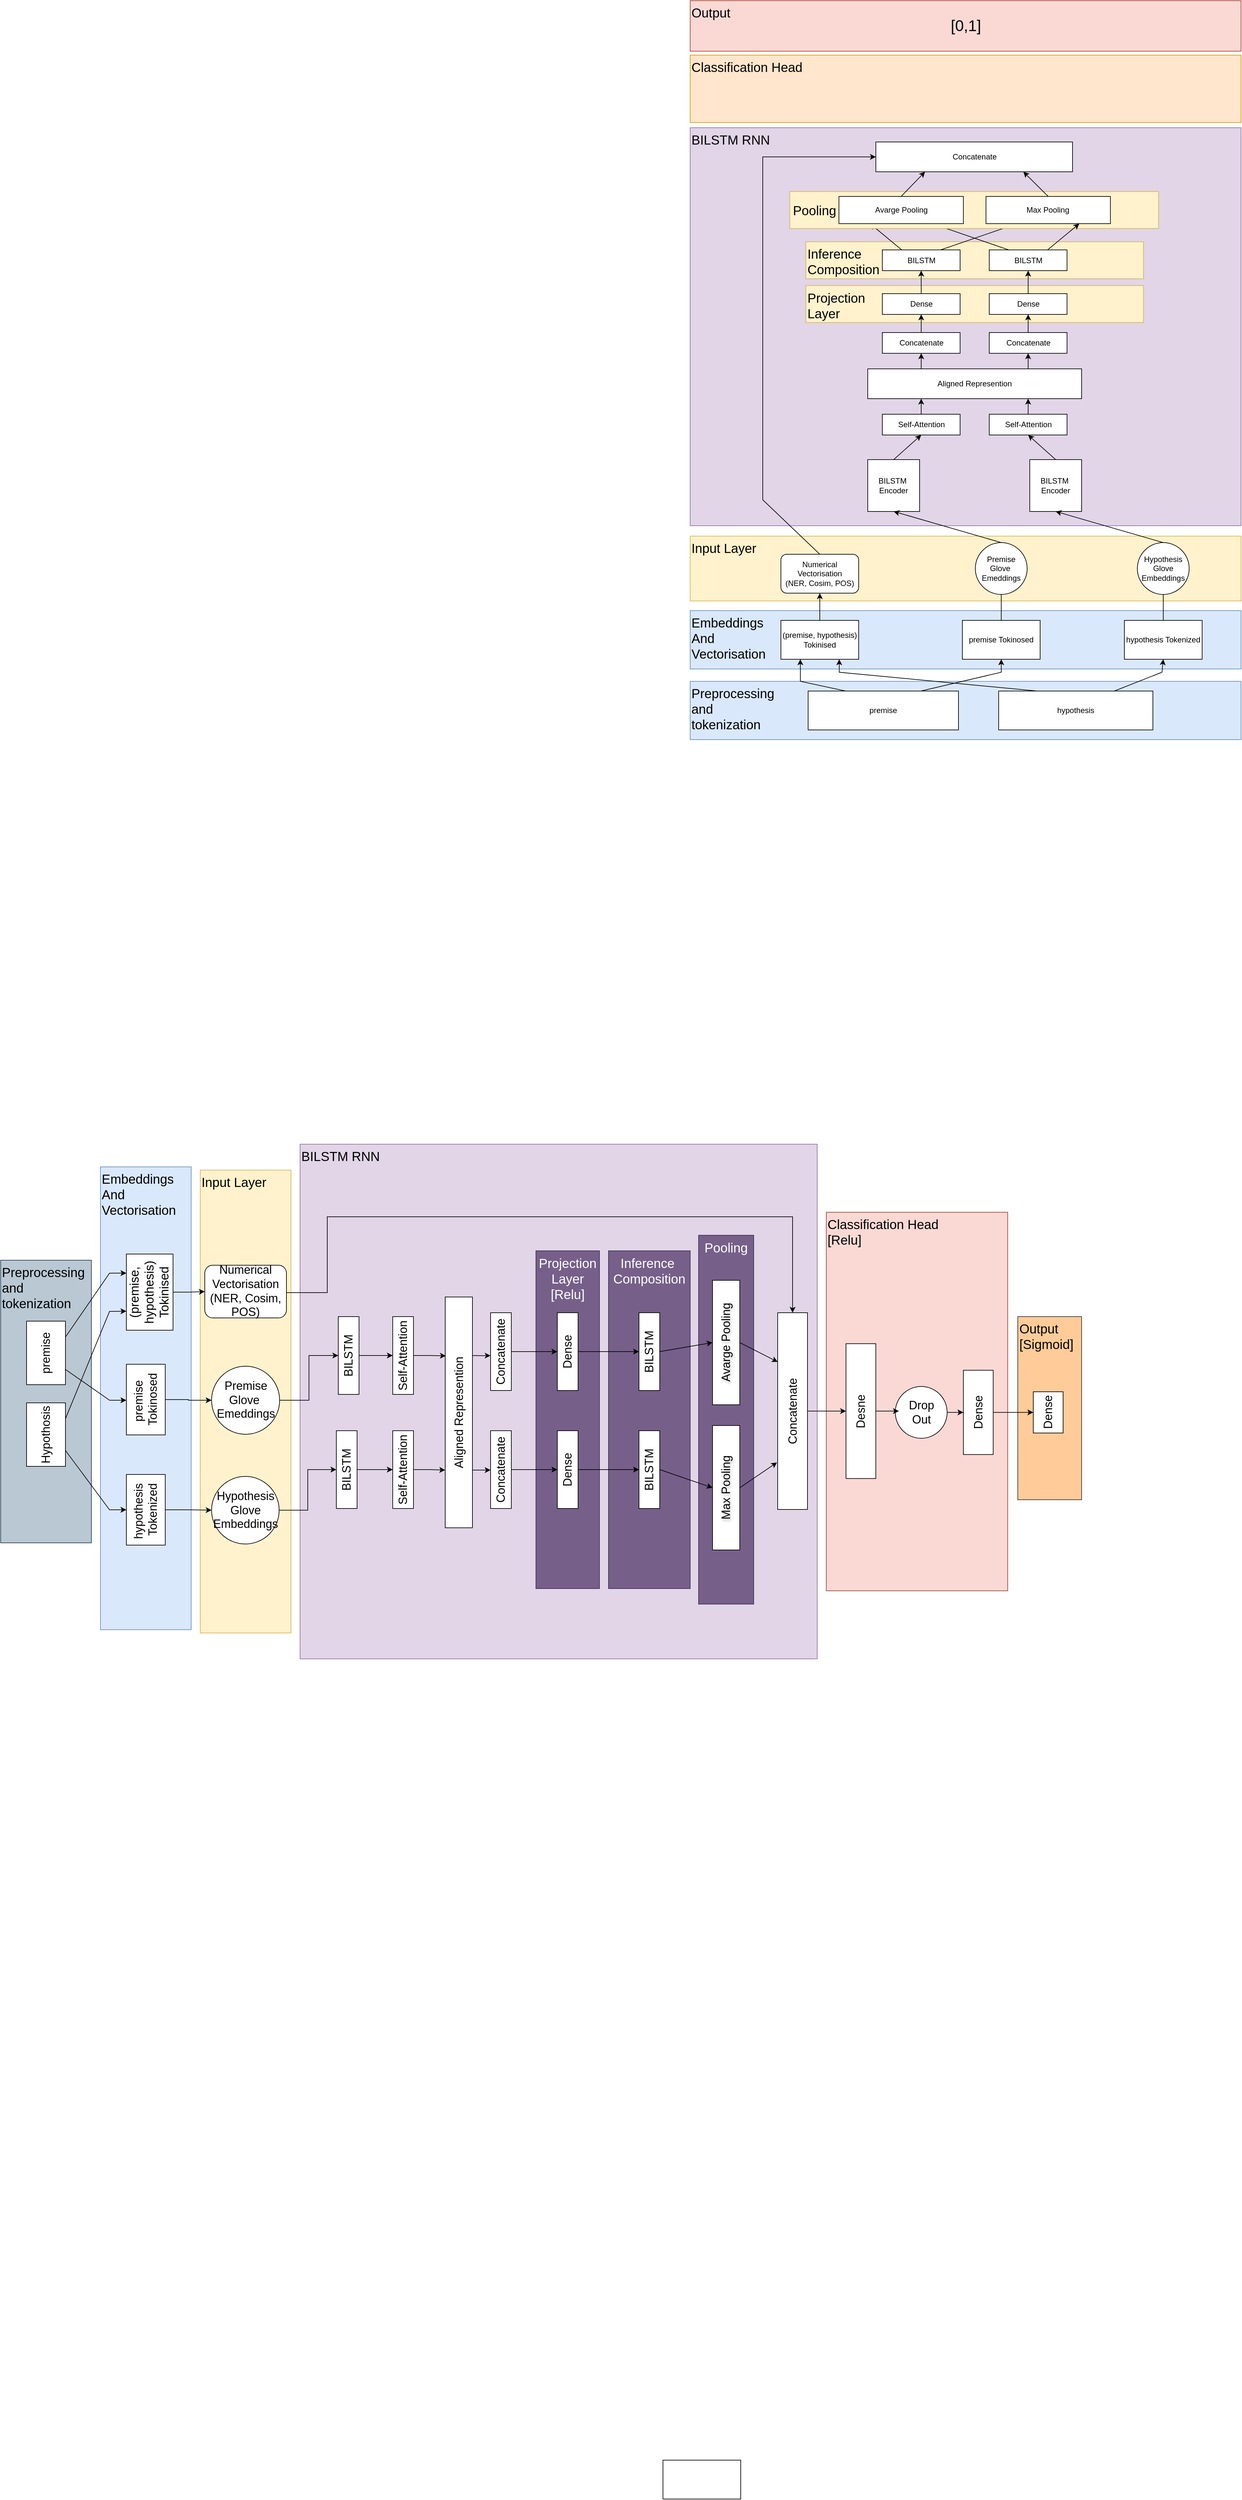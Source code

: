 <mxfile version="26.2.9">
  <diagram id="C5RBs43oDa-KdzZeNtuy" name="Page-1">
    <mxGraphModel dx="3406" dy="2876" grid="1" gridSize="14" guides="1" tooltips="1" connect="1" arrows="1" fold="1" page="1" pageScale="1" pageWidth="2339" pageHeight="3300" math="0" shadow="0" adaptiveColors="auto">
      <root>
        <mxCell id="WIyWlLk6GJQsqaUBKTNV-0" />
        <mxCell id="WIyWlLk6GJQsqaUBKTNV-1" parent="WIyWlLk6GJQsqaUBKTNV-0" />
        <mxCell id="XgfCKwN_KVts_UlWrQIR-91" value="Embeddings&lt;div&gt;And&lt;/div&gt;&lt;div&gt;Vectorisation&lt;/div&gt;" style="rounded=0;whiteSpace=wrap;html=1;align=left;fillColor=#dae8fc;strokeColor=#6c8ebf;labelBackgroundColor=none;verticalAlign=top;fontSize=20;direction=south;" vertex="1" parent="WIyWlLk6GJQsqaUBKTNV-1">
          <mxGeometry x="-1092" y="2135" width="140" height="714" as="geometry" />
        </mxCell>
        <mxCell id="XgfCKwN_KVts_UlWrQIR-93" value="Preprocessing&amp;nbsp;&lt;div&gt;and&amp;nbsp;&lt;/div&gt;&lt;div&gt;tokenization&lt;/div&gt;" style="rounded=0;whiteSpace=wrap;html=1;align=left;fillColor=#bac8d3;strokeColor=#23445d;labelBackgroundColor=none;verticalAlign=top;fontSize=20;direction=south;" vertex="1" parent="WIyWlLk6GJQsqaUBKTNV-1">
          <mxGeometry x="-1246" y="2279" width="140" height="436" as="geometry" />
        </mxCell>
        <mxCell id="XgfCKwN_KVts_UlWrQIR-90" value="BILSTM RNN" style="rounded=0;whiteSpace=wrap;html=1;align=left;fillColor=#e1d5e7;strokeColor=#9673a6;labelBackgroundColor=none;verticalAlign=top;fontSize=20;direction=south;" vertex="1" parent="WIyWlLk6GJQsqaUBKTNV-1">
          <mxGeometry x="-784" y="2100" width="798" height="794" as="geometry" />
        </mxCell>
        <mxCell id="XgfCKwN_KVts_UlWrQIR-128" value="Projection&lt;div&gt;Layer&lt;/div&gt;&lt;div&gt;[Relu]&lt;/div&gt;" style="rounded=0;whiteSpace=wrap;html=1;align=center;fillColor=#76608a;strokeColor=#432D57;labelBackgroundColor=none;verticalAlign=top;fontSize=20;direction=south;fontColor=#ffffff;" vertex="1" parent="WIyWlLk6GJQsqaUBKTNV-1">
          <mxGeometry x="-420" y="2264.5" width="98" height="521" as="geometry" />
        </mxCell>
        <mxCell id="XgfCKwN_KVts_UlWrQIR-92" value="&lt;span&gt;Input Layer&lt;/span&gt;" style="rounded=0;whiteSpace=wrap;html=1;align=left;fillColor=#fff2cc;strokeColor=#d6b656;labelBackgroundColor=none;verticalAlign=top;fontSize=20;direction=south;" vertex="1" parent="WIyWlLk6GJQsqaUBKTNV-1">
          <mxGeometry x="-938" y="2140" width="140" height="714" as="geometry" />
        </mxCell>
        <mxCell id="XgfCKwN_KVts_UlWrQIR-12" value="BILSTM RNN" style="rounded=0;whiteSpace=wrap;html=1;align=left;fillColor=#e1d5e7;strokeColor=#9673a6;labelBackgroundColor=none;verticalAlign=top;fontSize=20;" vertex="1" parent="WIyWlLk6GJQsqaUBKTNV-1">
          <mxGeometry x="-182" y="532" width="850" height="614" as="geometry" />
        </mxCell>
        <mxCell id="XgfCKwN_KVts_UlWrQIR-63" value="Projection&lt;div&gt;Layer&lt;/div&gt;" style="rounded=0;whiteSpace=wrap;html=1;align=left;fillColor=light-dark(#FFF2CC,#724FFF);strokeColor=#d6b656;labelBackgroundColor=none;verticalAlign=top;fontSize=20;" vertex="1" parent="WIyWlLk6GJQsqaUBKTNV-1">
          <mxGeometry x="-3.5" y="775.5" width="521" height="57" as="geometry" />
        </mxCell>
        <mxCell id="XgfCKwN_KVts_UlWrQIR-1" value="Embeddings&lt;div&gt;And&lt;/div&gt;&lt;div&gt;Vectorisation&lt;/div&gt;" style="rounded=0;whiteSpace=wrap;html=1;align=left;fillColor=#dae8fc;strokeColor=#6c8ebf;labelBackgroundColor=none;verticalAlign=top;fontSize=20;" vertex="1" parent="WIyWlLk6GJQsqaUBKTNV-1">
          <mxGeometry x="-182" y="1277" width="850" height="90" as="geometry" />
        </mxCell>
        <mxCell id="XgfCKwN_KVts_UlWrQIR-2" value="&lt;span&gt;Input Layer&lt;/span&gt;" style="rounded=0;whiteSpace=wrap;html=1;align=left;fillColor=#fff2cc;strokeColor=#d6b656;labelBackgroundColor=none;verticalAlign=top;fontSize=20;" vertex="1" parent="WIyWlLk6GJQsqaUBKTNV-1">
          <mxGeometry x="-182" y="1162" width="850" height="100" as="geometry" />
        </mxCell>
        <mxCell id="XgfCKwN_KVts_UlWrQIR-3" style="edgeStyle=orthogonalEdgeStyle;rounded=0;orthogonalLoop=1;jettySize=auto;html=1;exitX=0.5;exitY=0;exitDx=0;exitDy=0;entryX=0.5;entryY=1;entryDx=0;entryDy=0;" edge="1" parent="WIyWlLk6GJQsqaUBKTNV-1" source="XgfCKwN_KVts_UlWrQIR-4" target="XgfCKwN_KVts_UlWrQIR-9">
          <mxGeometry relative="1" as="geometry" />
        </mxCell>
        <mxCell id="XgfCKwN_KVts_UlWrQIR-4" value="(premise, hypothesis)&lt;div&gt;Tokinised&lt;/div&gt;" style="rounded=0;whiteSpace=wrap;html=1;" vertex="1" parent="WIyWlLk6GJQsqaUBKTNV-1">
          <mxGeometry x="-42" y="1292" width="120" height="60" as="geometry" />
        </mxCell>
        <mxCell id="XgfCKwN_KVts_UlWrQIR-5" style="edgeStyle=orthogonalEdgeStyle;rounded=0;orthogonalLoop=1;jettySize=auto;html=1;exitX=0.5;exitY=0;exitDx=0;exitDy=0;entryX=0.5;entryY=1;entryDx=0;entryDy=0;" edge="1" parent="WIyWlLk6GJQsqaUBKTNV-1" source="XgfCKwN_KVts_UlWrQIR-6">
          <mxGeometry relative="1" as="geometry">
            <mxPoint x="298" y="1242" as="targetPoint" />
          </mxGeometry>
        </mxCell>
        <mxCell id="XgfCKwN_KVts_UlWrQIR-6" value="premise Tokinosed" style="rounded=0;whiteSpace=wrap;html=1;" vertex="1" parent="WIyWlLk6GJQsqaUBKTNV-1">
          <mxGeometry x="238" y="1292" width="120" height="60" as="geometry" />
        </mxCell>
        <mxCell id="XgfCKwN_KVts_UlWrQIR-7" style="edgeStyle=orthogonalEdgeStyle;rounded=0;orthogonalLoop=1;jettySize=auto;html=1;exitX=0.5;exitY=0;exitDx=0;exitDy=0;entryX=0.5;entryY=1;entryDx=0;entryDy=0;" edge="1" parent="WIyWlLk6GJQsqaUBKTNV-1" source="XgfCKwN_KVts_UlWrQIR-8">
          <mxGeometry relative="1" as="geometry">
            <mxPoint x="548" y="1242" as="targetPoint" />
          </mxGeometry>
        </mxCell>
        <mxCell id="XgfCKwN_KVts_UlWrQIR-8" value="hypothesis Tokenized" style="rounded=0;whiteSpace=wrap;html=1;" vertex="1" parent="WIyWlLk6GJQsqaUBKTNV-1">
          <mxGeometry x="488" y="1292" width="120" height="60" as="geometry" />
        </mxCell>
        <mxCell id="XgfCKwN_KVts_UlWrQIR-9" value="Numerical Vectorisation&lt;div&gt;(NER, Cosim, POS)&lt;/div&gt;" style="rounded=1;whiteSpace=wrap;html=1;" vertex="1" parent="WIyWlLk6GJQsqaUBKTNV-1">
          <mxGeometry x="-42" y="1190" width="120" height="60" as="geometry" />
        </mxCell>
        <mxCell id="XgfCKwN_KVts_UlWrQIR-16" value="Preprocessing&amp;nbsp;&lt;div&gt;and&amp;nbsp;&lt;/div&gt;&lt;div&gt;tokenization&lt;/div&gt;" style="rounded=0;whiteSpace=wrap;html=1;align=left;fillColor=#dae8fc;strokeColor=#6c8ebf;labelBackgroundColor=none;verticalAlign=top;fontSize=20;" vertex="1" parent="WIyWlLk6GJQsqaUBKTNV-1">
          <mxGeometry x="-182" y="1386" width="850" height="90" as="geometry" />
        </mxCell>
        <mxCell id="XgfCKwN_KVts_UlWrQIR-17" value="premise" style="rounded=0;whiteSpace=wrap;html=1;" vertex="1" parent="WIyWlLk6GJQsqaUBKTNV-1">
          <mxGeometry y="1401" width="232" height="60" as="geometry" />
        </mxCell>
        <mxCell id="XgfCKwN_KVts_UlWrQIR-18" value="hypothesis" style="rounded=0;whiteSpace=wrap;html=1;" vertex="1" parent="WIyWlLk6GJQsqaUBKTNV-1">
          <mxGeometry x="294" y="1401" width="238" height="60" as="geometry" />
        </mxCell>
        <mxCell id="XgfCKwN_KVts_UlWrQIR-20" value="" style="endArrow=classic;html=1;rounded=0;exitX=0.25;exitY=0;exitDx=0;exitDy=0;entryX=0.25;entryY=1;entryDx=0;entryDy=0;" edge="1" parent="WIyWlLk6GJQsqaUBKTNV-1" source="XgfCKwN_KVts_UlWrQIR-17" target="XgfCKwN_KVts_UlWrQIR-4">
          <mxGeometry width="50" height="50" relative="1" as="geometry">
            <mxPoint x="238" y="1282" as="sourcePoint" />
            <mxPoint x="288" y="1232" as="targetPoint" />
            <Array as="points">
              <mxPoint x="-12" y="1386" />
            </Array>
          </mxGeometry>
        </mxCell>
        <mxCell id="XgfCKwN_KVts_UlWrQIR-21" value="" style="endArrow=classic;html=1;rounded=0;exitX=0.25;exitY=0;exitDx=0;exitDy=0;entryX=0.75;entryY=1;entryDx=0;entryDy=0;" edge="1" parent="WIyWlLk6GJQsqaUBKTNV-1" source="XgfCKwN_KVts_UlWrQIR-18" target="XgfCKwN_KVts_UlWrQIR-4">
          <mxGeometry width="50" height="50" relative="1" as="geometry">
            <mxPoint x="238" y="1282" as="sourcePoint" />
            <mxPoint x="288" y="1232" as="targetPoint" />
            <Array as="points">
              <mxPoint x="48" y="1372" />
            </Array>
          </mxGeometry>
        </mxCell>
        <mxCell id="XgfCKwN_KVts_UlWrQIR-23" value="" style="endArrow=classic;html=1;rounded=0;exitX=0.75;exitY=0;exitDx=0;exitDy=0;entryX=0.5;entryY=1;entryDx=0;entryDy=0;" edge="1" parent="WIyWlLk6GJQsqaUBKTNV-1" source="XgfCKwN_KVts_UlWrQIR-18" target="XgfCKwN_KVts_UlWrQIR-8">
          <mxGeometry width="50" height="50" relative="1" as="geometry">
            <mxPoint x="238" y="1282" as="sourcePoint" />
            <mxPoint x="288" y="1232" as="targetPoint" />
            <Array as="points">
              <mxPoint x="546" y="1372" />
            </Array>
          </mxGeometry>
        </mxCell>
        <mxCell id="XgfCKwN_KVts_UlWrQIR-24" value="" style="endArrow=classic;html=1;rounded=0;exitX=0.75;exitY=0;exitDx=0;exitDy=0;entryX=0.5;entryY=1;entryDx=0;entryDy=0;" edge="1" parent="WIyWlLk6GJQsqaUBKTNV-1" source="XgfCKwN_KVts_UlWrQIR-17" target="XgfCKwN_KVts_UlWrQIR-6">
          <mxGeometry width="50" height="50" relative="1" as="geometry">
            <mxPoint x="196" y="1386" as="sourcePoint" />
            <mxPoint x="288" y="1232" as="targetPoint" />
            <Array as="points">
              <mxPoint x="298" y="1372" />
            </Array>
          </mxGeometry>
        </mxCell>
        <mxCell id="XgfCKwN_KVts_UlWrQIR-26" value="Premise&lt;div&gt;Glove&amp;nbsp; Emeddings&lt;/div&gt;" style="ellipse;whiteSpace=wrap;html=1;aspect=fixed;" vertex="1" parent="WIyWlLk6GJQsqaUBKTNV-1">
          <mxGeometry x="258" y="1172" width="80" height="80" as="geometry" />
        </mxCell>
        <mxCell id="XgfCKwN_KVts_UlWrQIR-27" value="&lt;div&gt;Hypothesis&lt;/div&gt;Glove Embeddings" style="ellipse;whiteSpace=wrap;html=1;aspect=fixed;" vertex="1" parent="WIyWlLk6GJQsqaUBKTNV-1">
          <mxGeometry x="508" y="1172" width="80" height="80" as="geometry" />
        </mxCell>
        <mxCell id="XgfCKwN_KVts_UlWrQIR-28" value="BILSTM&amp;nbsp;&lt;div&gt;Encoder&lt;/div&gt;" style="whiteSpace=wrap;html=1;aspect=fixed;" vertex="1" parent="WIyWlLk6GJQsqaUBKTNV-1">
          <mxGeometry x="92" y="1044" width="80" height="80" as="geometry" />
        </mxCell>
        <mxCell id="XgfCKwN_KVts_UlWrQIR-30" value="BILSTM&amp;nbsp;&lt;div&gt;Encoder&lt;/div&gt;" style="whiteSpace=wrap;html=1;aspect=fixed;" vertex="1" parent="WIyWlLk6GJQsqaUBKTNV-1">
          <mxGeometry x="342" y="1044" width="80" height="80" as="geometry" />
        </mxCell>
        <mxCell id="XgfCKwN_KVts_UlWrQIR-31" value="" style="endArrow=classic;html=1;rounded=0;exitX=0.5;exitY=0;exitDx=0;exitDy=0;entryX=0.5;entryY=1;entryDx=0;entryDy=0;" edge="1" parent="WIyWlLk6GJQsqaUBKTNV-1" source="XgfCKwN_KVts_UlWrQIR-26" target="XgfCKwN_KVts_UlWrQIR-28">
          <mxGeometry width="50" height="50" relative="1" as="geometry">
            <mxPoint x="210" y="1044" as="sourcePoint" />
            <mxPoint x="260" y="994" as="targetPoint" />
          </mxGeometry>
        </mxCell>
        <mxCell id="XgfCKwN_KVts_UlWrQIR-32" value="" style="endArrow=classic;html=1;rounded=0;exitX=0.5;exitY=0;exitDx=0;exitDy=0;entryX=0.5;entryY=1;entryDx=0;entryDy=0;" edge="1" parent="WIyWlLk6GJQsqaUBKTNV-1" source="XgfCKwN_KVts_UlWrQIR-27" target="XgfCKwN_KVts_UlWrQIR-30">
          <mxGeometry width="50" height="50" relative="1" as="geometry">
            <mxPoint x="312" y="1178" as="sourcePoint" />
            <mxPoint x="312" y="1130" as="targetPoint" />
          </mxGeometry>
        </mxCell>
        <mxCell id="XgfCKwN_KVts_UlWrQIR-36" value="" style="endArrow=classic;html=1;rounded=0;exitX=0.5;exitY=0;exitDx=0;exitDy=0;entryX=0.5;entryY=1;entryDx=0;entryDy=0;" edge="1" parent="WIyWlLk6GJQsqaUBKTNV-1" source="XgfCKwN_KVts_UlWrQIR-28" target="XgfCKwN_KVts_UlWrQIR-57">
          <mxGeometry width="50" height="50" relative="1" as="geometry">
            <mxPoint x="210" y="1044" as="sourcePoint" />
            <mxPoint x="350" y="994" as="targetPoint" />
          </mxGeometry>
        </mxCell>
        <mxCell id="XgfCKwN_KVts_UlWrQIR-37" value="" style="endArrow=classic;html=1;rounded=0;exitX=0.5;exitY=0;exitDx=0;exitDy=0;entryX=0.5;entryY=1;entryDx=0;entryDy=0;" edge="1" parent="WIyWlLk6GJQsqaUBKTNV-1" source="XgfCKwN_KVts_UlWrQIR-30" target="XgfCKwN_KVts_UlWrQIR-56">
          <mxGeometry width="50" height="50" relative="1" as="geometry">
            <mxPoint x="210" y="1044" as="sourcePoint" />
            <mxPoint x="505.5" y="998" as="targetPoint" />
          </mxGeometry>
        </mxCell>
        <mxCell id="XgfCKwN_KVts_UlWrQIR-45" value="" style="endArrow=classic;html=1;rounded=0;exitX=0.5;exitY=0;exitDx=0;exitDy=0;entryX=0.25;entryY=1;entryDx=0;entryDy=0;" edge="1" parent="WIyWlLk6GJQsqaUBKTNV-1" source="XgfCKwN_KVts_UlWrQIR-57" target="XgfCKwN_KVts_UlWrQIR-47">
          <mxGeometry width="50" height="50" relative="1" as="geometry">
            <mxPoint x="340.5" y="966" as="sourcePoint" />
            <mxPoint x="332" y="939.0" as="targetPoint" />
          </mxGeometry>
        </mxCell>
        <mxCell id="XgfCKwN_KVts_UlWrQIR-46" value="" style="endArrow=classic;html=1;rounded=0;exitX=0.5;exitY=0;exitDx=0;exitDy=0;entryX=0.75;entryY=1;entryDx=0;entryDy=0;" edge="1" parent="WIyWlLk6GJQsqaUBKTNV-1" source="XgfCKwN_KVts_UlWrQIR-56" target="XgfCKwN_KVts_UlWrQIR-47">
          <mxGeometry width="50" height="50" relative="1" as="geometry">
            <mxPoint x="505.5" y="966" as="sourcePoint" />
            <mxPoint x="525" y="938" as="targetPoint" />
          </mxGeometry>
        </mxCell>
        <mxCell id="XgfCKwN_KVts_UlWrQIR-47" value="Aligned Represention" style="rounded=0;whiteSpace=wrap;html=1;" vertex="1" parent="WIyWlLk6GJQsqaUBKTNV-1">
          <mxGeometry x="92" y="904" width="330" height="46" as="geometry" />
        </mxCell>
        <mxCell id="XgfCKwN_KVts_UlWrQIR-50" value="Concatenate" style="rounded=0;whiteSpace=wrap;html=1;" vertex="1" parent="WIyWlLk6GJQsqaUBKTNV-1">
          <mxGeometry x="279.5" y="848" width="120" height="32" as="geometry" />
        </mxCell>
        <mxCell id="XgfCKwN_KVts_UlWrQIR-51" value="Concatenate" style="rounded=0;whiteSpace=wrap;html=1;" vertex="1" parent="WIyWlLk6GJQsqaUBKTNV-1">
          <mxGeometry x="114.5" y="848" width="120" height="32" as="geometry" />
        </mxCell>
        <mxCell id="XgfCKwN_KVts_UlWrQIR-52" value="" style="endArrow=classic;html=1;rounded=0;exitX=0.25;exitY=0;exitDx=0;exitDy=0;entryX=0.5;entryY=1;entryDx=0;entryDy=0;" edge="1" parent="WIyWlLk6GJQsqaUBKTNV-1" source="XgfCKwN_KVts_UlWrQIR-47" target="XgfCKwN_KVts_UlWrQIR-51">
          <mxGeometry width="50" height="50" relative="1" as="geometry">
            <mxPoint x="355" y="952" as="sourcePoint" />
            <mxPoint x="354" y="928" as="targetPoint" />
          </mxGeometry>
        </mxCell>
        <mxCell id="XgfCKwN_KVts_UlWrQIR-53" value="" style="endArrow=classic;html=1;rounded=0;exitX=0.75;exitY=0;exitDx=0;exitDy=0;entryX=0.5;entryY=1;entryDx=0;entryDy=0;" edge="1" parent="WIyWlLk6GJQsqaUBKTNV-1" source="XgfCKwN_KVts_UlWrQIR-47" target="XgfCKwN_KVts_UlWrQIR-50">
          <mxGeometry width="50" height="50" relative="1" as="geometry">
            <mxPoint x="520" y="952" as="sourcePoint" />
            <mxPoint x="520" y="928" as="targetPoint" />
          </mxGeometry>
        </mxCell>
        <mxCell id="XgfCKwN_KVts_UlWrQIR-56" value="Self-Attention" style="rounded=0;whiteSpace=wrap;html=1;" vertex="1" parent="WIyWlLk6GJQsqaUBKTNV-1">
          <mxGeometry x="279.5" y="974" width="120" height="32" as="geometry" />
        </mxCell>
        <mxCell id="XgfCKwN_KVts_UlWrQIR-57" value="Self-Attention" style="rounded=0;whiteSpace=wrap;html=1;" vertex="1" parent="WIyWlLk6GJQsqaUBKTNV-1">
          <mxGeometry x="114.5" y="974" width="120" height="32" as="geometry" />
        </mxCell>
        <mxCell id="XgfCKwN_KVts_UlWrQIR-58" value="Dense" style="rounded=0;whiteSpace=wrap;html=1;" vertex="1" parent="WIyWlLk6GJQsqaUBKTNV-1">
          <mxGeometry x="279.5" y="788" width="120" height="32" as="geometry" />
        </mxCell>
        <mxCell id="XgfCKwN_KVts_UlWrQIR-59" value="Dense" style="rounded=0;whiteSpace=wrap;html=1;" vertex="1" parent="WIyWlLk6GJQsqaUBKTNV-1">
          <mxGeometry x="114.5" y="788" width="120" height="32" as="geometry" />
        </mxCell>
        <mxCell id="XgfCKwN_KVts_UlWrQIR-60" value="" style="endArrow=classic;html=1;rounded=0;exitX=0.5;exitY=0;exitDx=0;exitDy=0;entryX=0.5;entryY=1;entryDx=0;entryDy=0;" edge="1" parent="WIyWlLk6GJQsqaUBKTNV-1" source="XgfCKwN_KVts_UlWrQIR-51" target="XgfCKwN_KVts_UlWrQIR-59">
          <mxGeometry width="50" height="50" relative="1" as="geometry">
            <mxPoint x="294" y="932" as="sourcePoint" />
            <mxPoint x="344" y="882" as="targetPoint" />
          </mxGeometry>
        </mxCell>
        <mxCell id="XgfCKwN_KVts_UlWrQIR-61" value="" style="endArrow=classic;html=1;rounded=0;exitX=0.5;exitY=0;exitDx=0;exitDy=0;entryX=0.5;entryY=1;entryDx=0;entryDy=0;" edge="1" parent="WIyWlLk6GJQsqaUBKTNV-1" source="XgfCKwN_KVts_UlWrQIR-50" target="XgfCKwN_KVts_UlWrQIR-58">
          <mxGeometry width="50" height="50" relative="1" as="geometry">
            <mxPoint x="294" y="932" as="sourcePoint" />
            <mxPoint x="344" y="882" as="targetPoint" />
          </mxGeometry>
        </mxCell>
        <mxCell id="XgfCKwN_KVts_UlWrQIR-64" value="Inference&amp;nbsp;&lt;div&gt;Composition&lt;/div&gt;" style="rounded=0;whiteSpace=wrap;html=1;align=left;fillColor=light-dark(#FFF2CC,#724FFF);strokeColor=#d6b656;labelBackgroundColor=none;verticalAlign=top;fontSize=20;" vertex="1" parent="WIyWlLk6GJQsqaUBKTNV-1">
          <mxGeometry x="-3.5" y="708" width="521" height="57" as="geometry" />
        </mxCell>
        <mxCell id="XgfCKwN_KVts_UlWrQIR-65" value="BILSTM" style="rounded=0;whiteSpace=wrap;html=1;" vertex="1" parent="WIyWlLk6GJQsqaUBKTNV-1">
          <mxGeometry x="279.5" y="720.5" width="120" height="32" as="geometry" />
        </mxCell>
        <mxCell id="XgfCKwN_KVts_UlWrQIR-66" value="BILSTM" style="rounded=0;whiteSpace=wrap;html=1;" vertex="1" parent="WIyWlLk6GJQsqaUBKTNV-1">
          <mxGeometry x="114.5" y="720.5" width="120" height="32" as="geometry" />
        </mxCell>
        <mxCell id="XgfCKwN_KVts_UlWrQIR-67" value="" style="endArrow=classic;html=1;rounded=0;exitX=0.5;exitY=0;exitDx=0;exitDy=0;entryX=0.5;entryY=1;entryDx=0;entryDy=0;" edge="1" parent="WIyWlLk6GJQsqaUBKTNV-1" source="XgfCKwN_KVts_UlWrQIR-59" target="XgfCKwN_KVts_UlWrQIR-66">
          <mxGeometry width="50" height="50" relative="1" as="geometry">
            <mxPoint x="322" y="764" as="sourcePoint" />
            <mxPoint x="372" y="714" as="targetPoint" />
          </mxGeometry>
        </mxCell>
        <mxCell id="XgfCKwN_KVts_UlWrQIR-68" value="" style="endArrow=classic;html=1;rounded=0;exitX=0.5;exitY=0;exitDx=0;exitDy=0;entryX=0.5;entryY=1;entryDx=0;entryDy=0;" edge="1" parent="WIyWlLk6GJQsqaUBKTNV-1" source="XgfCKwN_KVts_UlWrQIR-58" target="XgfCKwN_KVts_UlWrQIR-65">
          <mxGeometry width="50" height="50" relative="1" as="geometry">
            <mxPoint x="322" y="764" as="sourcePoint" />
            <mxPoint x="372" y="714" as="targetPoint" />
          </mxGeometry>
        </mxCell>
        <mxCell id="XgfCKwN_KVts_UlWrQIR-76" value="" style="endArrow=classic;html=1;rounded=0;exitX=0.25;exitY=0;exitDx=0;exitDy=0;entryX=0.25;entryY=1;entryDx=0;entryDy=0;" edge="1" parent="WIyWlLk6GJQsqaUBKTNV-1" source="XgfCKwN_KVts_UlWrQIR-66" target="XgfCKwN_KVts_UlWrQIR-70">
          <mxGeometry width="50" height="50" relative="1" as="geometry">
            <mxPoint x="350" y="750" as="sourcePoint" />
            <mxPoint x="400" y="700" as="targetPoint" />
          </mxGeometry>
        </mxCell>
        <mxCell id="XgfCKwN_KVts_UlWrQIR-77" value="" style="endArrow=classic;html=1;rounded=0;exitX=0.75;exitY=0;exitDx=0;exitDy=0;entryX=0.25;entryY=1;entryDx=0;entryDy=0;" edge="1" parent="WIyWlLk6GJQsqaUBKTNV-1" source="XgfCKwN_KVts_UlWrQIR-66" target="XgfCKwN_KVts_UlWrQIR-71">
          <mxGeometry width="50" height="50" relative="1" as="geometry">
            <mxPoint x="350" y="750" as="sourcePoint" />
            <mxPoint x="400" y="700" as="targetPoint" />
          </mxGeometry>
        </mxCell>
        <mxCell id="XgfCKwN_KVts_UlWrQIR-78" value="" style="endArrow=classic;html=1;rounded=0;exitX=0.25;exitY=0;exitDx=0;exitDy=0;entryX=0.75;entryY=1;entryDx=0;entryDy=0;" edge="1" parent="WIyWlLk6GJQsqaUBKTNV-1" source="XgfCKwN_KVts_UlWrQIR-65" target="XgfCKwN_KVts_UlWrQIR-70">
          <mxGeometry width="50" height="50" relative="1" as="geometry">
            <mxPoint x="350" y="750" as="sourcePoint" />
            <mxPoint x="400" y="700" as="targetPoint" />
          </mxGeometry>
        </mxCell>
        <mxCell id="XgfCKwN_KVts_UlWrQIR-86" value="" style="rounded=0;whiteSpace=wrap;html=1;align=left;fillColor=light-dark(#FFF2CC,#724FFF);strokeColor=#d6b656;labelBackgroundColor=none;verticalAlign=top;fontSize=20;" vertex="1" parent="WIyWlLk6GJQsqaUBKTNV-1">
          <mxGeometry x="-28.25" y="630.5" width="569" height="57" as="geometry" />
        </mxCell>
        <mxCell id="XgfCKwN_KVts_UlWrQIR-79" value="" style="endArrow=classic;html=1;rounded=0;exitX=0.75;exitY=0;exitDx=0;exitDy=0;entryX=0.75;entryY=1;entryDx=0;entryDy=0;" edge="1" parent="WIyWlLk6GJQsqaUBKTNV-1" source="XgfCKwN_KVts_UlWrQIR-65" target="XgfCKwN_KVts_UlWrQIR-71">
          <mxGeometry width="50" height="50" relative="1" as="geometry">
            <mxPoint x="350" y="750" as="sourcePoint" />
            <mxPoint x="400" y="700" as="targetPoint" />
          </mxGeometry>
        </mxCell>
        <mxCell id="XgfCKwN_KVts_UlWrQIR-81" value="&lt;font&gt;Concatenate&lt;/font&gt;" style="rounded=0;whiteSpace=wrap;html=1;" vertex="1" parent="WIyWlLk6GJQsqaUBKTNV-1">
          <mxGeometry x="104.5" y="554" width="303.5" height="46" as="geometry" />
        </mxCell>
        <mxCell id="XgfCKwN_KVts_UlWrQIR-82" value="" style="endArrow=classic;html=1;rounded=0;exitX=0.5;exitY=0;exitDx=0;exitDy=0;entryX=0.25;entryY=1;entryDx=0;entryDy=0;" edge="1" parent="WIyWlLk6GJQsqaUBKTNV-1" source="XgfCKwN_KVts_UlWrQIR-70" target="XgfCKwN_KVts_UlWrQIR-81">
          <mxGeometry width="50" height="50" relative="1" as="geometry">
            <mxPoint x="350" y="750" as="sourcePoint" />
            <mxPoint x="400" y="700" as="targetPoint" />
          </mxGeometry>
        </mxCell>
        <mxCell id="XgfCKwN_KVts_UlWrQIR-83" value="" style="endArrow=classic;html=1;rounded=0;exitX=0.5;exitY=0;exitDx=0;exitDy=0;entryX=0.75;entryY=1;entryDx=0;entryDy=0;" edge="1" parent="WIyWlLk6GJQsqaUBKTNV-1" source="XgfCKwN_KVts_UlWrQIR-71" target="XgfCKwN_KVts_UlWrQIR-81">
          <mxGeometry width="50" height="50" relative="1" as="geometry">
            <mxPoint x="350" y="750" as="sourcePoint" />
            <mxPoint x="400" y="700" as="targetPoint" />
          </mxGeometry>
        </mxCell>
        <mxCell id="XgfCKwN_KVts_UlWrQIR-84" value="" style="endArrow=classic;html=1;rounded=0;exitX=0.5;exitY=0;exitDx=0;exitDy=0;entryX=0;entryY=0.5;entryDx=0;entryDy=0;" edge="1" parent="WIyWlLk6GJQsqaUBKTNV-1" source="XgfCKwN_KVts_UlWrQIR-9" target="XgfCKwN_KVts_UlWrQIR-81">
          <mxGeometry width="50" height="50" relative="1" as="geometry">
            <mxPoint x="-164" y="1182" as="sourcePoint" />
            <mxPoint x="22" y="462" as="targetPoint" />
            <Array as="points">
              <mxPoint x="-70" y="1106" />
              <mxPoint x="-70" y="577" />
            </Array>
          </mxGeometry>
        </mxCell>
        <mxCell id="XgfCKwN_KVts_UlWrQIR-85" value="Classification Head" style="rounded=0;whiteSpace=wrap;html=1;align=left;fillColor=light-dark(#FFE6CC,#07360F);strokeColor=#d79b00;labelBackgroundColor=none;verticalAlign=top;fontSize=20;" vertex="1" parent="WIyWlLk6GJQsqaUBKTNV-1">
          <mxGeometry x="-182" y="420" width="850" height="104" as="geometry" />
        </mxCell>
        <mxCell id="XgfCKwN_KVts_UlWrQIR-70" value="Avarge Pooling" style="rounded=0;whiteSpace=wrap;html=1;" vertex="1" parent="WIyWlLk6GJQsqaUBKTNV-1">
          <mxGeometry x="47.57" y="638" width="192" height="42" as="geometry" />
        </mxCell>
        <mxCell id="XgfCKwN_KVts_UlWrQIR-71" value="Max Pooling" style="rounded=0;whiteSpace=wrap;html=1;" vertex="1" parent="WIyWlLk6GJQsqaUBKTNV-1">
          <mxGeometry x="274.44" y="638" width="192" height="42" as="geometry" />
        </mxCell>
        <mxCell id="XgfCKwN_KVts_UlWrQIR-87" value="&lt;font style=&quot;font-size: 20px;&quot;&gt;Pooling&lt;/font&gt;" style="text;html=1;align=center;verticalAlign=middle;whiteSpace=wrap;rounded=0;" vertex="1" parent="WIyWlLk6GJQsqaUBKTNV-1">
          <mxGeometry x="-20" y="644" width="60" height="30" as="geometry" />
        </mxCell>
        <mxCell id="XgfCKwN_KVts_UlWrQIR-88" value="Output" style="rounded=0;whiteSpace=wrap;html=1;align=left;fillColor=#fad9d5;strokeColor=#ae4132;labelBackgroundColor=none;verticalAlign=top;fontSize=20;" vertex="1" parent="WIyWlLk6GJQsqaUBKTNV-1">
          <mxGeometry x="-182" y="336" width="850" height="78" as="geometry" />
        </mxCell>
        <mxCell id="XgfCKwN_KVts_UlWrQIR-89" value="&lt;font style=&quot;font-size: 24px;&quot;&gt;[0,1]&lt;/font&gt;" style="text;html=1;align=center;verticalAlign=middle;resizable=0;points=[];autosize=1;strokeColor=none;fillColor=none;" vertex="1" parent="WIyWlLk6GJQsqaUBKTNV-1">
          <mxGeometry x="208" y="355" width="70" height="40" as="geometry" />
        </mxCell>
        <mxCell id="XgfCKwN_KVts_UlWrQIR-94" value="Classification Head&lt;div&gt;[Relu]&lt;/div&gt;" style="rounded=0;whiteSpace=wrap;html=1;align=left;fillColor=#fad9d5;strokeColor=#ae4132;labelBackgroundColor=none;verticalAlign=top;fontSize=20;direction=south;" vertex="1" parent="WIyWlLk6GJQsqaUBKTNV-1">
          <mxGeometry x="28" y="2205" width="280" height="584" as="geometry" />
        </mxCell>
        <mxCell id="XgfCKwN_KVts_UlWrQIR-95" value="Output&lt;div&gt;[Sigmoid]&lt;/div&gt;" style="rounded=0;whiteSpace=wrap;html=1;align=left;fillColor=#ffcc99;strokeColor=#36393d;labelBackgroundColor=none;verticalAlign=top;fontSize=20;direction=south;" vertex="1" parent="WIyWlLk6GJQsqaUBKTNV-1">
          <mxGeometry x="323.5" y="2366" width="98.5" height="282.5" as="geometry" />
        </mxCell>
        <mxCell id="XgfCKwN_KVts_UlWrQIR-152" style="edgeStyle=orthogonalEdgeStyle;rounded=0;orthogonalLoop=1;jettySize=auto;html=1;exitX=0.5;exitY=0;exitDx=0;exitDy=0;entryX=0.75;entryY=1;entryDx=0;entryDy=0;" edge="1" parent="WIyWlLk6GJQsqaUBKTNV-1" source="XgfCKwN_KVts_UlWrQIR-112" target="XgfCKwN_KVts_UlWrQIR-117">
          <mxGeometry relative="1" as="geometry" />
        </mxCell>
        <mxCell id="XgfCKwN_KVts_UlWrQIR-112" value="Self-Attention" style="rounded=0;whiteSpace=wrap;html=1;direction=south;horizontal=0;fontSize=18;" vertex="1" parent="WIyWlLk6GJQsqaUBKTNV-1">
          <mxGeometry x="-641" y="2542" width="32" height="120" as="geometry" />
        </mxCell>
        <mxCell id="XgfCKwN_KVts_UlWrQIR-113" value="Self-Attention" style="rounded=0;whiteSpace=wrap;html=1;direction=south;horizontal=0;fontSize=18;" vertex="1" parent="WIyWlLk6GJQsqaUBKTNV-1">
          <mxGeometry x="-641" y="2366" width="32" height="120" as="geometry" />
        </mxCell>
        <mxCell id="XgfCKwN_KVts_UlWrQIR-151" style="edgeStyle=orthogonalEdgeStyle;rounded=0;orthogonalLoop=1;jettySize=auto;html=1;exitX=0.5;exitY=0;exitDx=0;exitDy=0;entryX=0.5;entryY=1;entryDx=0;entryDy=0;" edge="1" parent="WIyWlLk6GJQsqaUBKTNV-1" source="XgfCKwN_KVts_UlWrQIR-114" target="XgfCKwN_KVts_UlWrQIR-112">
          <mxGeometry relative="1" as="geometry" />
        </mxCell>
        <mxCell id="XgfCKwN_KVts_UlWrQIR-114" value="BILSTM" style="rounded=0;whiteSpace=wrap;html=1;direction=south;horizontal=0;fontSize=18;" vertex="1" parent="WIyWlLk6GJQsqaUBKTNV-1">
          <mxGeometry x="-728" y="2542" width="32" height="120" as="geometry" />
        </mxCell>
        <mxCell id="XgfCKwN_KVts_UlWrQIR-150" style="edgeStyle=orthogonalEdgeStyle;rounded=0;orthogonalLoop=1;jettySize=auto;html=1;exitX=0.5;exitY=0;exitDx=0;exitDy=0;entryX=0.5;entryY=1;entryDx=0;entryDy=0;" edge="1" parent="WIyWlLk6GJQsqaUBKTNV-1" source="XgfCKwN_KVts_UlWrQIR-115" target="XgfCKwN_KVts_UlWrQIR-113">
          <mxGeometry relative="1" as="geometry" />
        </mxCell>
        <mxCell id="XgfCKwN_KVts_UlWrQIR-115" value="BILSTM" style="rounded=0;whiteSpace=wrap;html=1;direction=south;horizontal=0;fontSize=18;" vertex="1" parent="WIyWlLk6GJQsqaUBKTNV-1">
          <mxGeometry x="-725" y="2366" width="32" height="120" as="geometry" />
        </mxCell>
        <mxCell id="XgfCKwN_KVts_UlWrQIR-155" style="edgeStyle=orthogonalEdgeStyle;rounded=0;orthogonalLoop=1;jettySize=auto;html=1;exitX=0.75;exitY=0;exitDx=0;exitDy=0;entryX=0.5;entryY=1;entryDx=0;entryDy=0;" edge="1" parent="WIyWlLk6GJQsqaUBKTNV-1" source="XgfCKwN_KVts_UlWrQIR-117" target="XgfCKwN_KVts_UlWrQIR-125">
          <mxGeometry relative="1" as="geometry" />
        </mxCell>
        <mxCell id="XgfCKwN_KVts_UlWrQIR-157" style="edgeStyle=orthogonalEdgeStyle;rounded=0;orthogonalLoop=1;jettySize=auto;html=1;exitX=0.25;exitY=0;exitDx=0;exitDy=0;" edge="1" parent="WIyWlLk6GJQsqaUBKTNV-1">
          <mxGeometry relative="1" as="geometry">
            <mxPoint x="-518" y="2426.18" as="sourcePoint" />
            <mxPoint x="-490" y="2425.8" as="targetPoint" />
          </mxGeometry>
        </mxCell>
        <mxCell id="XgfCKwN_KVts_UlWrQIR-117" value="Aligned Represention" style="rounded=0;whiteSpace=wrap;html=1;direction=south;horizontal=0;fontSize=18;" vertex="1" parent="WIyWlLk6GJQsqaUBKTNV-1">
          <mxGeometry x="-560" y="2335.75" width="42" height="356" as="geometry" />
        </mxCell>
        <mxCell id="XgfCKwN_KVts_UlWrQIR-159" style="edgeStyle=orthogonalEdgeStyle;rounded=0;orthogonalLoop=1;jettySize=auto;html=1;exitX=0.5;exitY=0;exitDx=0;exitDy=0;entryX=0.5;entryY=1;entryDx=0;entryDy=0;" edge="1" parent="WIyWlLk6GJQsqaUBKTNV-1" source="XgfCKwN_KVts_UlWrQIR-125" target="XgfCKwN_KVts_UlWrQIR-133">
          <mxGeometry relative="1" as="geometry" />
        </mxCell>
        <mxCell id="XgfCKwN_KVts_UlWrQIR-125" value="Concatenate" style="rounded=0;whiteSpace=wrap;html=1;direction=south;horizontal=0;fontSize=18;" vertex="1" parent="WIyWlLk6GJQsqaUBKTNV-1">
          <mxGeometry x="-490" y="2542" width="32" height="120" as="geometry" />
        </mxCell>
        <mxCell id="XgfCKwN_KVts_UlWrQIR-158" style="edgeStyle=orthogonalEdgeStyle;rounded=0;orthogonalLoop=1;jettySize=auto;html=1;exitX=0.5;exitY=0;exitDx=0;exitDy=0;entryX=0.5;entryY=1;entryDx=0;entryDy=0;" edge="1" parent="WIyWlLk6GJQsqaUBKTNV-1" source="XgfCKwN_KVts_UlWrQIR-126" target="XgfCKwN_KVts_UlWrQIR-134">
          <mxGeometry relative="1" as="geometry" />
        </mxCell>
        <mxCell id="XgfCKwN_KVts_UlWrQIR-126" value="Concatenate" style="rounded=0;whiteSpace=wrap;html=1;horizontal=0;direction=south;fontSize=18;" vertex="1" parent="WIyWlLk6GJQsqaUBKTNV-1">
          <mxGeometry x="-490" y="2360" width="32" height="120" as="geometry" />
        </mxCell>
        <mxCell id="XgfCKwN_KVts_UlWrQIR-130" value="Inference&amp;nbsp;&lt;div&gt;Composition&lt;/div&gt;" style="rounded=0;whiteSpace=wrap;html=1;align=center;fillColor=#76608a;strokeColor=#432D57;labelBackgroundColor=none;verticalAlign=top;fontSize=20;direction=south;horizontal=1;fontColor=#ffffff;" vertex="1" parent="WIyWlLk6GJQsqaUBKTNV-1">
          <mxGeometry x="-308" y="2264.5" width="126" height="521" as="geometry" />
        </mxCell>
        <mxCell id="XgfCKwN_KVts_UlWrQIR-131" value="Pooling" style="rounded=0;whiteSpace=wrap;html=1;align=center;fillColor=#76608a;strokeColor=#432D57;labelBackgroundColor=none;verticalAlign=top;fontSize=20;horizontal=1;direction=south;fontColor=#ffffff;" vertex="1" parent="WIyWlLk6GJQsqaUBKTNV-1">
          <mxGeometry x="-169" y="2240.5" width="85" height="569" as="geometry" />
        </mxCell>
        <mxCell id="XgfCKwN_KVts_UlWrQIR-179" style="edgeStyle=orthogonalEdgeStyle;rounded=0;orthogonalLoop=1;jettySize=auto;html=1;exitX=0.5;exitY=0;exitDx=0;exitDy=0;entryX=0.5;entryY=1;entryDx=0;entryDy=0;" edge="1" parent="WIyWlLk6GJQsqaUBKTNV-1" source="XgfCKwN_KVts_UlWrQIR-132" target="XgfCKwN_KVts_UlWrQIR-175">
          <mxGeometry relative="1" as="geometry" />
        </mxCell>
        <mxCell id="XgfCKwN_KVts_UlWrQIR-132" value="&lt;font&gt;Concatenate&lt;/font&gt;" style="rounded=0;whiteSpace=wrap;html=1;direction=south;horizontal=0;fontSize=18;" vertex="1" parent="WIyWlLk6GJQsqaUBKTNV-1">
          <mxGeometry x="-47" y="2360" width="46" height="303.5" as="geometry" />
        </mxCell>
        <mxCell id="XgfCKwN_KVts_UlWrQIR-160" style="edgeStyle=orthogonalEdgeStyle;rounded=0;orthogonalLoop=1;jettySize=auto;html=1;exitX=0.5;exitY=0;exitDx=0;exitDy=0;entryX=0.5;entryY=1;entryDx=0;entryDy=0;" edge="1" parent="WIyWlLk6GJQsqaUBKTNV-1" source="XgfCKwN_KVts_UlWrQIR-133" target="XgfCKwN_KVts_UlWrQIR-135">
          <mxGeometry relative="1" as="geometry" />
        </mxCell>
        <mxCell id="XgfCKwN_KVts_UlWrQIR-133" value="Dense" style="rounded=0;whiteSpace=wrap;html=1;direction=south;horizontal=0;fontSize=18;" vertex="1" parent="WIyWlLk6GJQsqaUBKTNV-1">
          <mxGeometry x="-387" y="2542" width="32" height="120" as="geometry" />
        </mxCell>
        <mxCell id="XgfCKwN_KVts_UlWrQIR-161" style="edgeStyle=orthogonalEdgeStyle;rounded=0;orthogonalLoop=1;jettySize=auto;html=1;exitX=0.5;exitY=0;exitDx=0;exitDy=0;entryX=0.5;entryY=1;entryDx=0;entryDy=0;" edge="1" parent="WIyWlLk6GJQsqaUBKTNV-1" source="XgfCKwN_KVts_UlWrQIR-134" target="XgfCKwN_KVts_UlWrQIR-136">
          <mxGeometry relative="1" as="geometry" />
        </mxCell>
        <mxCell id="XgfCKwN_KVts_UlWrQIR-134" value="Dense" style="rounded=0;whiteSpace=wrap;html=1;direction=south;horizontal=0;fontSize=18;" vertex="1" parent="WIyWlLk6GJQsqaUBKTNV-1">
          <mxGeometry x="-387" y="2360" width="32" height="120" as="geometry" />
        </mxCell>
        <mxCell id="XgfCKwN_KVts_UlWrQIR-135" value="BILSTM" style="rounded=0;whiteSpace=wrap;html=1;direction=south;horizontal=0;fontSize=18;" vertex="1" parent="WIyWlLk6GJQsqaUBKTNV-1">
          <mxGeometry x="-261" y="2542" width="32" height="120" as="geometry" />
        </mxCell>
        <mxCell id="XgfCKwN_KVts_UlWrQIR-136" value="BILSTM" style="rounded=0;whiteSpace=wrap;html=1;direction=south;horizontal=0;fontSize=18;" vertex="1" parent="WIyWlLk6GJQsqaUBKTNV-1">
          <mxGeometry x="-261" y="2360" width="32" height="120" as="geometry" />
        </mxCell>
        <mxCell id="XgfCKwN_KVts_UlWrQIR-137" value="Avarge Pooling" style="rounded=0;whiteSpace=wrap;html=1;horizontal=0;direction=south;textShadow=1;fontSize=18;" vertex="1" parent="WIyWlLk6GJQsqaUBKTNV-1">
          <mxGeometry x="-147.5" y="2310" width="42" height="192" as="geometry" />
        </mxCell>
        <mxCell id="XgfCKwN_KVts_UlWrQIR-138" value="Max Pooling" style="rounded=0;whiteSpace=wrap;html=1;horizontal=0;direction=south;textShadow=1;fontSize=18;" vertex="1" parent="WIyWlLk6GJQsqaUBKTNV-1">
          <mxGeometry x="-147.5" y="2534" width="42" height="192" as="geometry" />
        </mxCell>
        <mxCell id="XgfCKwN_KVts_UlWrQIR-145" style="edgeStyle=orthogonalEdgeStyle;rounded=0;orthogonalLoop=1;jettySize=auto;html=1;exitX=0.5;exitY=0;exitDx=0;exitDy=0;entryX=0;entryY=0.5;entryDx=0;entryDy=0;" edge="1" parent="WIyWlLk6GJQsqaUBKTNV-1" source="XgfCKwN_KVts_UlWrQIR-104" target="XgfCKwN_KVts_UlWrQIR-105">
          <mxGeometry relative="1" as="geometry" />
        </mxCell>
        <mxCell id="XgfCKwN_KVts_UlWrQIR-146" style="edgeStyle=orthogonalEdgeStyle;rounded=0;orthogonalLoop=1;jettySize=auto;html=1;exitX=0.5;exitY=0;exitDx=0;exitDy=0;entryX=0;entryY=0.5;entryDx=0;entryDy=0;" edge="1" parent="WIyWlLk6GJQsqaUBKTNV-1" source="XgfCKwN_KVts_UlWrQIR-101" target="XgfCKwN_KVts_UlWrQIR-106">
          <mxGeometry relative="1" as="geometry" />
        </mxCell>
        <mxCell id="XgfCKwN_KVts_UlWrQIR-147" style="edgeStyle=orthogonalEdgeStyle;rounded=0;orthogonalLoop=1;jettySize=auto;html=1;exitX=0.5;exitY=0;exitDx=0;exitDy=0;entryX=0;entryY=0.5;entryDx=0;entryDy=0;" edge="1" parent="WIyWlLk6GJQsqaUBKTNV-1" source="XgfCKwN_KVts_UlWrQIR-103" target="XgfCKwN_KVts_UlWrQIR-107">
          <mxGeometry relative="1" as="geometry" />
        </mxCell>
        <mxCell id="XgfCKwN_KVts_UlWrQIR-173" style="edgeStyle=orthogonalEdgeStyle;rounded=0;orthogonalLoop=1;jettySize=auto;html=1;exitX=1;exitY=0.5;exitDx=0;exitDy=0;entryX=0;entryY=0.5;entryDx=0;entryDy=0;" edge="1" parent="WIyWlLk6GJQsqaUBKTNV-1" source="XgfCKwN_KVts_UlWrQIR-105" target="XgfCKwN_KVts_UlWrQIR-132">
          <mxGeometry relative="1" as="geometry">
            <Array as="points">
              <mxPoint x="-742" y="2329" />
              <mxPoint x="-742" y="2212" />
              <mxPoint x="-24" y="2212" />
            </Array>
          </mxGeometry>
        </mxCell>
        <mxCell id="XgfCKwN_KVts_UlWrQIR-105" value="Numerical Vectorisation&lt;div&gt;(NER, Cosim, POS)&lt;/div&gt;" style="rounded=1;whiteSpace=wrap;html=1;fontSize=18;" vertex="1" parent="WIyWlLk6GJQsqaUBKTNV-1">
          <mxGeometry x="-931" y="2286.75" width="126" height="81.25" as="geometry" />
        </mxCell>
        <mxCell id="XgfCKwN_KVts_UlWrQIR-148" style="edgeStyle=orthogonalEdgeStyle;rounded=0;orthogonalLoop=1;jettySize=auto;html=1;exitX=1;exitY=0.5;exitDx=0;exitDy=0;entryX=0.5;entryY=1;entryDx=0;entryDy=0;" edge="1" parent="WIyWlLk6GJQsqaUBKTNV-1" source="XgfCKwN_KVts_UlWrQIR-106" target="XgfCKwN_KVts_UlWrQIR-115">
          <mxGeometry relative="1" as="geometry" />
        </mxCell>
        <mxCell id="XgfCKwN_KVts_UlWrQIR-106" value="Premise&lt;div&gt;Glove&amp;nbsp; Emeddings&lt;/div&gt;" style="ellipse;whiteSpace=wrap;html=1;aspect=fixed;fontSize=18;" vertex="1" parent="WIyWlLk6GJQsqaUBKTNV-1">
          <mxGeometry x="-920.5" y="2442.5" width="105" height="105" as="geometry" />
        </mxCell>
        <mxCell id="XgfCKwN_KVts_UlWrQIR-149" style="edgeStyle=orthogonalEdgeStyle;rounded=0;orthogonalLoop=1;jettySize=auto;html=1;exitX=1;exitY=0.5;exitDx=0;exitDy=0;entryX=0.5;entryY=1;entryDx=0;entryDy=0;" edge="1" parent="WIyWlLk6GJQsqaUBKTNV-1" source="XgfCKwN_KVts_UlWrQIR-107" target="XgfCKwN_KVts_UlWrQIR-114">
          <mxGeometry relative="1" as="geometry" />
        </mxCell>
        <mxCell id="XgfCKwN_KVts_UlWrQIR-107" value="&lt;div&gt;Hypothesis&lt;/div&gt;Glove Embeddings" style="ellipse;whiteSpace=wrap;html=1;aspect=fixed;fontSize=18;" vertex="1" parent="WIyWlLk6GJQsqaUBKTNV-1">
          <mxGeometry x="-920.5" y="2612.5" width="104.25" height="104.25" as="geometry" />
        </mxCell>
        <mxCell id="XgfCKwN_KVts_UlWrQIR-156" style="edgeStyle=orthogonalEdgeStyle;rounded=0;orthogonalLoop=1;jettySize=auto;html=1;exitX=0.5;exitY=0;exitDx=0;exitDy=0;entryX=0.255;entryY=1.073;entryDx=0;entryDy=0;entryPerimeter=0;" edge="1" parent="WIyWlLk6GJQsqaUBKTNV-1" source="XgfCKwN_KVts_UlWrQIR-113">
          <mxGeometry relative="1" as="geometry">
            <mxPoint x="-605" y="2426" as="sourcePoint" />
            <mxPoint x="-559.066" y="2426.53" as="targetPoint" />
            <Array as="points">
              <mxPoint x="-584" y="2426" />
            </Array>
          </mxGeometry>
        </mxCell>
        <mxCell id="XgfCKwN_KVts_UlWrQIR-163" value="" style="endArrow=classic;html=1;rounded=0;exitX=0.5;exitY=0;exitDx=0;exitDy=0;entryX=0.5;entryY=1;entryDx=0;entryDy=0;" edge="1" parent="WIyWlLk6GJQsqaUBKTNV-1" source="XgfCKwN_KVts_UlWrQIR-136" target="XgfCKwN_KVts_UlWrQIR-137">
          <mxGeometry width="50" height="50" relative="1" as="geometry">
            <mxPoint x="-140" y="2472" as="sourcePoint" />
            <mxPoint x="-90" y="2422" as="targetPoint" />
          </mxGeometry>
        </mxCell>
        <mxCell id="XgfCKwN_KVts_UlWrQIR-164" value="" style="endArrow=classic;html=1;rounded=0;exitX=0.5;exitY=0;exitDx=0;exitDy=0;entryX=0.5;entryY=1;entryDx=0;entryDy=0;" edge="1" parent="WIyWlLk6GJQsqaUBKTNV-1" source="XgfCKwN_KVts_UlWrQIR-135" target="XgfCKwN_KVts_UlWrQIR-138">
          <mxGeometry width="50" height="50" relative="1" as="geometry">
            <mxPoint x="-140" y="2472" as="sourcePoint" />
            <mxPoint x="-90" y="2422" as="targetPoint" />
          </mxGeometry>
        </mxCell>
        <mxCell id="XgfCKwN_KVts_UlWrQIR-165" value="" style="endArrow=classic;html=1;rounded=0;exitX=0.5;exitY=0;exitDx=0;exitDy=0;entryX=0.25;entryY=1;entryDx=0;entryDy=0;" edge="1" parent="WIyWlLk6GJQsqaUBKTNV-1" source="XgfCKwN_KVts_UlWrQIR-137" target="XgfCKwN_KVts_UlWrQIR-132">
          <mxGeometry width="50" height="50" relative="1" as="geometry">
            <mxPoint x="-140" y="2472" as="sourcePoint" />
            <mxPoint x="-90" y="2422" as="targetPoint" />
          </mxGeometry>
        </mxCell>
        <mxCell id="XgfCKwN_KVts_UlWrQIR-166" value="" style="endArrow=classic;html=1;rounded=0;exitX=0.5;exitY=0;exitDx=0;exitDy=0;entryX=0.761;entryY=1.022;entryDx=0;entryDy=0;entryPerimeter=0;" edge="1" parent="WIyWlLk6GJQsqaUBKTNV-1" source="XgfCKwN_KVts_UlWrQIR-138" target="XgfCKwN_KVts_UlWrQIR-132">
          <mxGeometry width="50" height="50" relative="1" as="geometry">
            <mxPoint x="-140" y="2472" as="sourcePoint" />
            <mxPoint x="-90" y="2422" as="targetPoint" />
          </mxGeometry>
        </mxCell>
        <mxCell id="XgfCKwN_KVts_UlWrQIR-167" value="" style="endArrow=classic;html=1;rounded=0;exitX=0.25;exitY=0;exitDx=0;exitDy=0;entryX=0.25;entryY=1;entryDx=0;entryDy=0;" edge="1" parent="WIyWlLk6GJQsqaUBKTNV-1" source="XgfCKwN_KVts_UlWrQIR-96" target="XgfCKwN_KVts_UlWrQIR-104">
          <mxGeometry width="50" height="50" relative="1" as="geometry">
            <mxPoint x="-1106" y="2318" as="sourcePoint" />
            <mxPoint x="-1056" y="2268" as="targetPoint" />
            <Array as="points">
              <mxPoint x="-1078" y="2299" />
            </Array>
          </mxGeometry>
        </mxCell>
        <mxCell id="XgfCKwN_KVts_UlWrQIR-170" value="" style="endArrow=classic;html=1;rounded=0;entryX=0.75;entryY=1;entryDx=0;entryDy=0;exitX=0.25;exitY=0;exitDx=0;exitDy=0;" edge="1" parent="WIyWlLk6GJQsqaUBKTNV-1" source="XgfCKwN_KVts_UlWrQIR-98" target="XgfCKwN_KVts_UlWrQIR-104">
          <mxGeometry width="50" height="50" relative="1" as="geometry">
            <mxPoint x="-1106" y="2430" as="sourcePoint" />
            <mxPoint x="-1056" y="2380" as="targetPoint" />
            <Array as="points">
              <mxPoint x="-1078" y="2358" />
            </Array>
          </mxGeometry>
        </mxCell>
        <mxCell id="XgfCKwN_KVts_UlWrQIR-171" value="" style="endArrow=classic;html=1;rounded=0;exitX=0.75;exitY=0;exitDx=0;exitDy=0;entryX=0.5;entryY=1;entryDx=0;entryDy=0;" edge="1" parent="WIyWlLk6GJQsqaUBKTNV-1">
          <mxGeometry width="50" height="50" relative="1" as="geometry">
            <mxPoint x="-1146" y="2447.5" as="sourcePoint" />
            <mxPoint x="-1052" y="2495" as="targetPoint" />
            <Array as="points">
              <mxPoint x="-1078" y="2495" />
            </Array>
          </mxGeometry>
        </mxCell>
        <mxCell id="XgfCKwN_KVts_UlWrQIR-172" value="" style="endArrow=classic;html=1;rounded=0;exitX=0.75;exitY=0;exitDx=0;exitDy=0;entryX=0.5;entryY=1;entryDx=0;entryDy=0;" edge="1" parent="WIyWlLk6GJQsqaUBKTNV-1" source="XgfCKwN_KVts_UlWrQIR-98" target="XgfCKwN_KVts_UlWrQIR-103">
          <mxGeometry width="50" height="50" relative="1" as="geometry">
            <mxPoint x="-1106" y="2612" as="sourcePoint" />
            <mxPoint x="-1056" y="2562" as="targetPoint" />
            <Array as="points">
              <mxPoint x="-1078" y="2664" />
            </Array>
          </mxGeometry>
        </mxCell>
        <mxCell id="XgfCKwN_KVts_UlWrQIR-175" value="Desne" style="rounded=0;whiteSpace=wrap;html=1;direction=south;horizontal=0;fontSize=18;" vertex="1" parent="WIyWlLk6GJQsqaUBKTNV-1">
          <mxGeometry x="58.43" y="2407.75" width="46" height="208" as="geometry" />
        </mxCell>
        <mxCell id="XgfCKwN_KVts_UlWrQIR-185" style="edgeStyle=orthogonalEdgeStyle;rounded=0;orthogonalLoop=1;jettySize=auto;html=1;exitX=0.5;exitY=0;exitDx=0;exitDy=0;entryX=0.5;entryY=1;entryDx=0;entryDy=0;" edge="1" parent="WIyWlLk6GJQsqaUBKTNV-1" source="XgfCKwN_KVts_UlWrQIR-176" target="XgfCKwN_KVts_UlWrQIR-184">
          <mxGeometry relative="1" as="geometry" />
        </mxCell>
        <mxCell id="XgfCKwN_KVts_UlWrQIR-176" value="Dense" style="rounded=0;whiteSpace=wrap;html=1;direction=south;horizontal=0;fontSize=18;" vertex="1" parent="WIyWlLk6GJQsqaUBKTNV-1">
          <mxGeometry x="239.57" y="2448.75" width="46" height="130" as="geometry" />
        </mxCell>
        <mxCell id="XgfCKwN_KVts_UlWrQIR-181" style="edgeStyle=orthogonalEdgeStyle;rounded=0;orthogonalLoop=1;jettySize=auto;html=1;exitX=1;exitY=0.5;exitDx=0;exitDy=0;entryX=0.5;entryY=1;entryDx=0;entryDy=0;" edge="1" parent="WIyWlLk6GJQsqaUBKTNV-1" source="XgfCKwN_KVts_UlWrQIR-178" target="XgfCKwN_KVts_UlWrQIR-176">
          <mxGeometry relative="1" as="geometry" />
        </mxCell>
        <mxCell id="XgfCKwN_KVts_UlWrQIR-178" value="Drop&lt;div&gt;Out&lt;/div&gt;" style="ellipse;whiteSpace=wrap;html=1;aspect=fixed;fontSize=18;" vertex="1" parent="WIyWlLk6GJQsqaUBKTNV-1">
          <mxGeometry x="134.5" y="2473.75" width="80" height="80" as="geometry" />
        </mxCell>
        <mxCell id="XgfCKwN_KVts_UlWrQIR-182" style="edgeStyle=orthogonalEdgeStyle;rounded=0;orthogonalLoop=1;jettySize=auto;html=1;exitX=0.5;exitY=0;exitDx=0;exitDy=0;entryX=0.069;entryY=0.473;entryDx=0;entryDy=0;entryPerimeter=0;" edge="1" parent="WIyWlLk6GJQsqaUBKTNV-1" source="XgfCKwN_KVts_UlWrQIR-175" target="XgfCKwN_KVts_UlWrQIR-178">
          <mxGeometry relative="1" as="geometry" />
        </mxCell>
        <mxCell id="XgfCKwN_KVts_UlWrQIR-184" value="Dense" style="rounded=0;whiteSpace=wrap;html=1;direction=south;horizontal=0;fontSize=18;" vertex="1" parent="WIyWlLk6GJQsqaUBKTNV-1">
          <mxGeometry x="347.44" y="2481.93" width="46" height="63.63" as="geometry" />
        </mxCell>
        <mxCell id="XgfCKwN_KVts_UlWrQIR-96" value="premise" style="rounded=0;whiteSpace=wrap;html=1;fontSize=18;direction=south;horizontal=0;" vertex="1" parent="WIyWlLk6GJQsqaUBKTNV-1">
          <mxGeometry x="-1206" y="2373" width="60" height="98" as="geometry" />
        </mxCell>
        <mxCell id="XgfCKwN_KVts_UlWrQIR-98" value="Hypothosis" style="rounded=0;whiteSpace=wrap;html=1;fontSize=18;direction=south;horizontal=0;" vertex="1" parent="WIyWlLk6GJQsqaUBKTNV-1">
          <mxGeometry x="-1206" y="2499" width="60" height="98" as="geometry" />
        </mxCell>
        <mxCell id="XgfCKwN_KVts_UlWrQIR-101" value="premise&amp;nbsp;&lt;div&gt;Tokinosed&lt;/div&gt;" style="rounded=0;whiteSpace=wrap;html=1;horizontal=0;direction=south;fontSize=18;" vertex="1" parent="WIyWlLk6GJQsqaUBKTNV-1">
          <mxGeometry x="-1052" y="2439.5" width="60" height="109" as="geometry" />
        </mxCell>
        <mxCell id="XgfCKwN_KVts_UlWrQIR-103" value="hypothesis&amp;nbsp;&lt;div&gt;Tokenized&lt;/div&gt;" style="rounded=0;whiteSpace=wrap;html=1;horizontal=0;direction=south;fontSize=18;" vertex="1" parent="WIyWlLk6GJQsqaUBKTNV-1">
          <mxGeometry x="-1052" y="2609.5" width="60" height="109" as="geometry" />
        </mxCell>
        <mxCell id="XgfCKwN_KVts_UlWrQIR-104" value="(premise, hypothesis)&lt;div&gt;Tokinised&lt;/div&gt;" style="rounded=0;whiteSpace=wrap;html=1;horizontal=0;direction=south;fontSize=19;" vertex="1" parent="WIyWlLk6GJQsqaUBKTNV-1">
          <mxGeometry x="-1052" y="2269.5" width="72" height="117.5" as="geometry" />
        </mxCell>
        <mxCell id="XgfCKwN_KVts_UlWrQIR-186" value="" style="rounded=0;whiteSpace=wrap;html=1;" vertex="1" parent="WIyWlLk6GJQsqaUBKTNV-1">
          <mxGeometry x="-224" y="4130" width="120" height="60" as="geometry" />
        </mxCell>
      </root>
    </mxGraphModel>
  </diagram>
</mxfile>
